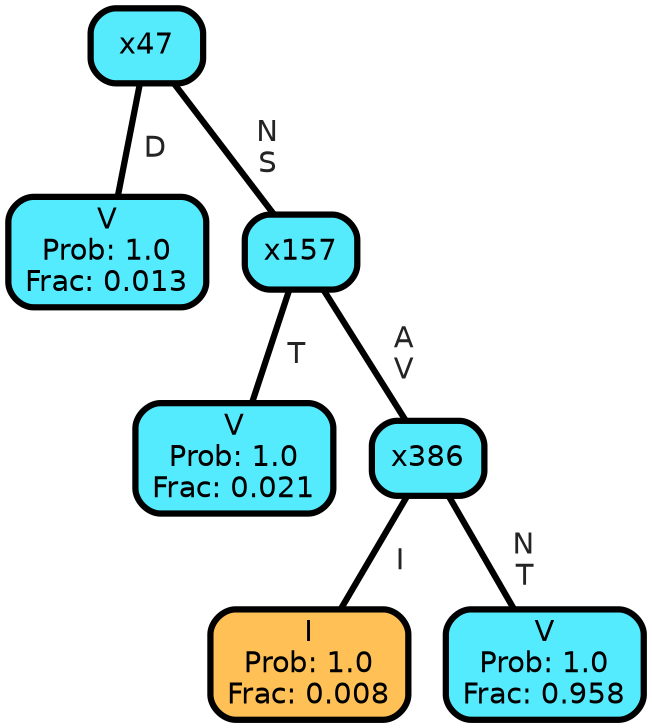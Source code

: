 graph Tree {
node [shape=box, style="filled, rounded",color="black",penwidth="3",fontcolor="black",                 fontname=helvetica] ;
graph [ranksep="0 equally", splines=straight,                 bgcolor=transparent, dpi=200] ;
edge [fontname=helvetica, fontweight=bold,fontcolor=grey14,color=black] ;
0 [label="V
Prob: 1.0
Frac: 0.013", fillcolor="#55ebff"] ;
1 [label="x47", fillcolor="#56eafd"] ;
2 [label="V
Prob: 1.0
Frac: 0.021", fillcolor="#55ebff"] ;
3 [label="x157", fillcolor="#56eafd"] ;
4 [label="I
Prob: 1.0
Frac: 0.008", fillcolor="#ffc155"] ;
5 [label="x386", fillcolor="#56eafd"] ;
6 [label="V
Prob: 1.0
Frac: 0.958", fillcolor="#55ebff"] ;
1 -- 0 [label=" D",penwidth=3] ;
1 -- 3 [label=" N\n S",penwidth=3] ;
3 -- 2 [label=" T",penwidth=3] ;
3 -- 5 [label=" A\n V",penwidth=3] ;
5 -- 4 [label=" I",penwidth=3] ;
5 -- 6 [label=" N\n T",penwidth=3] ;
{rank = same;}}